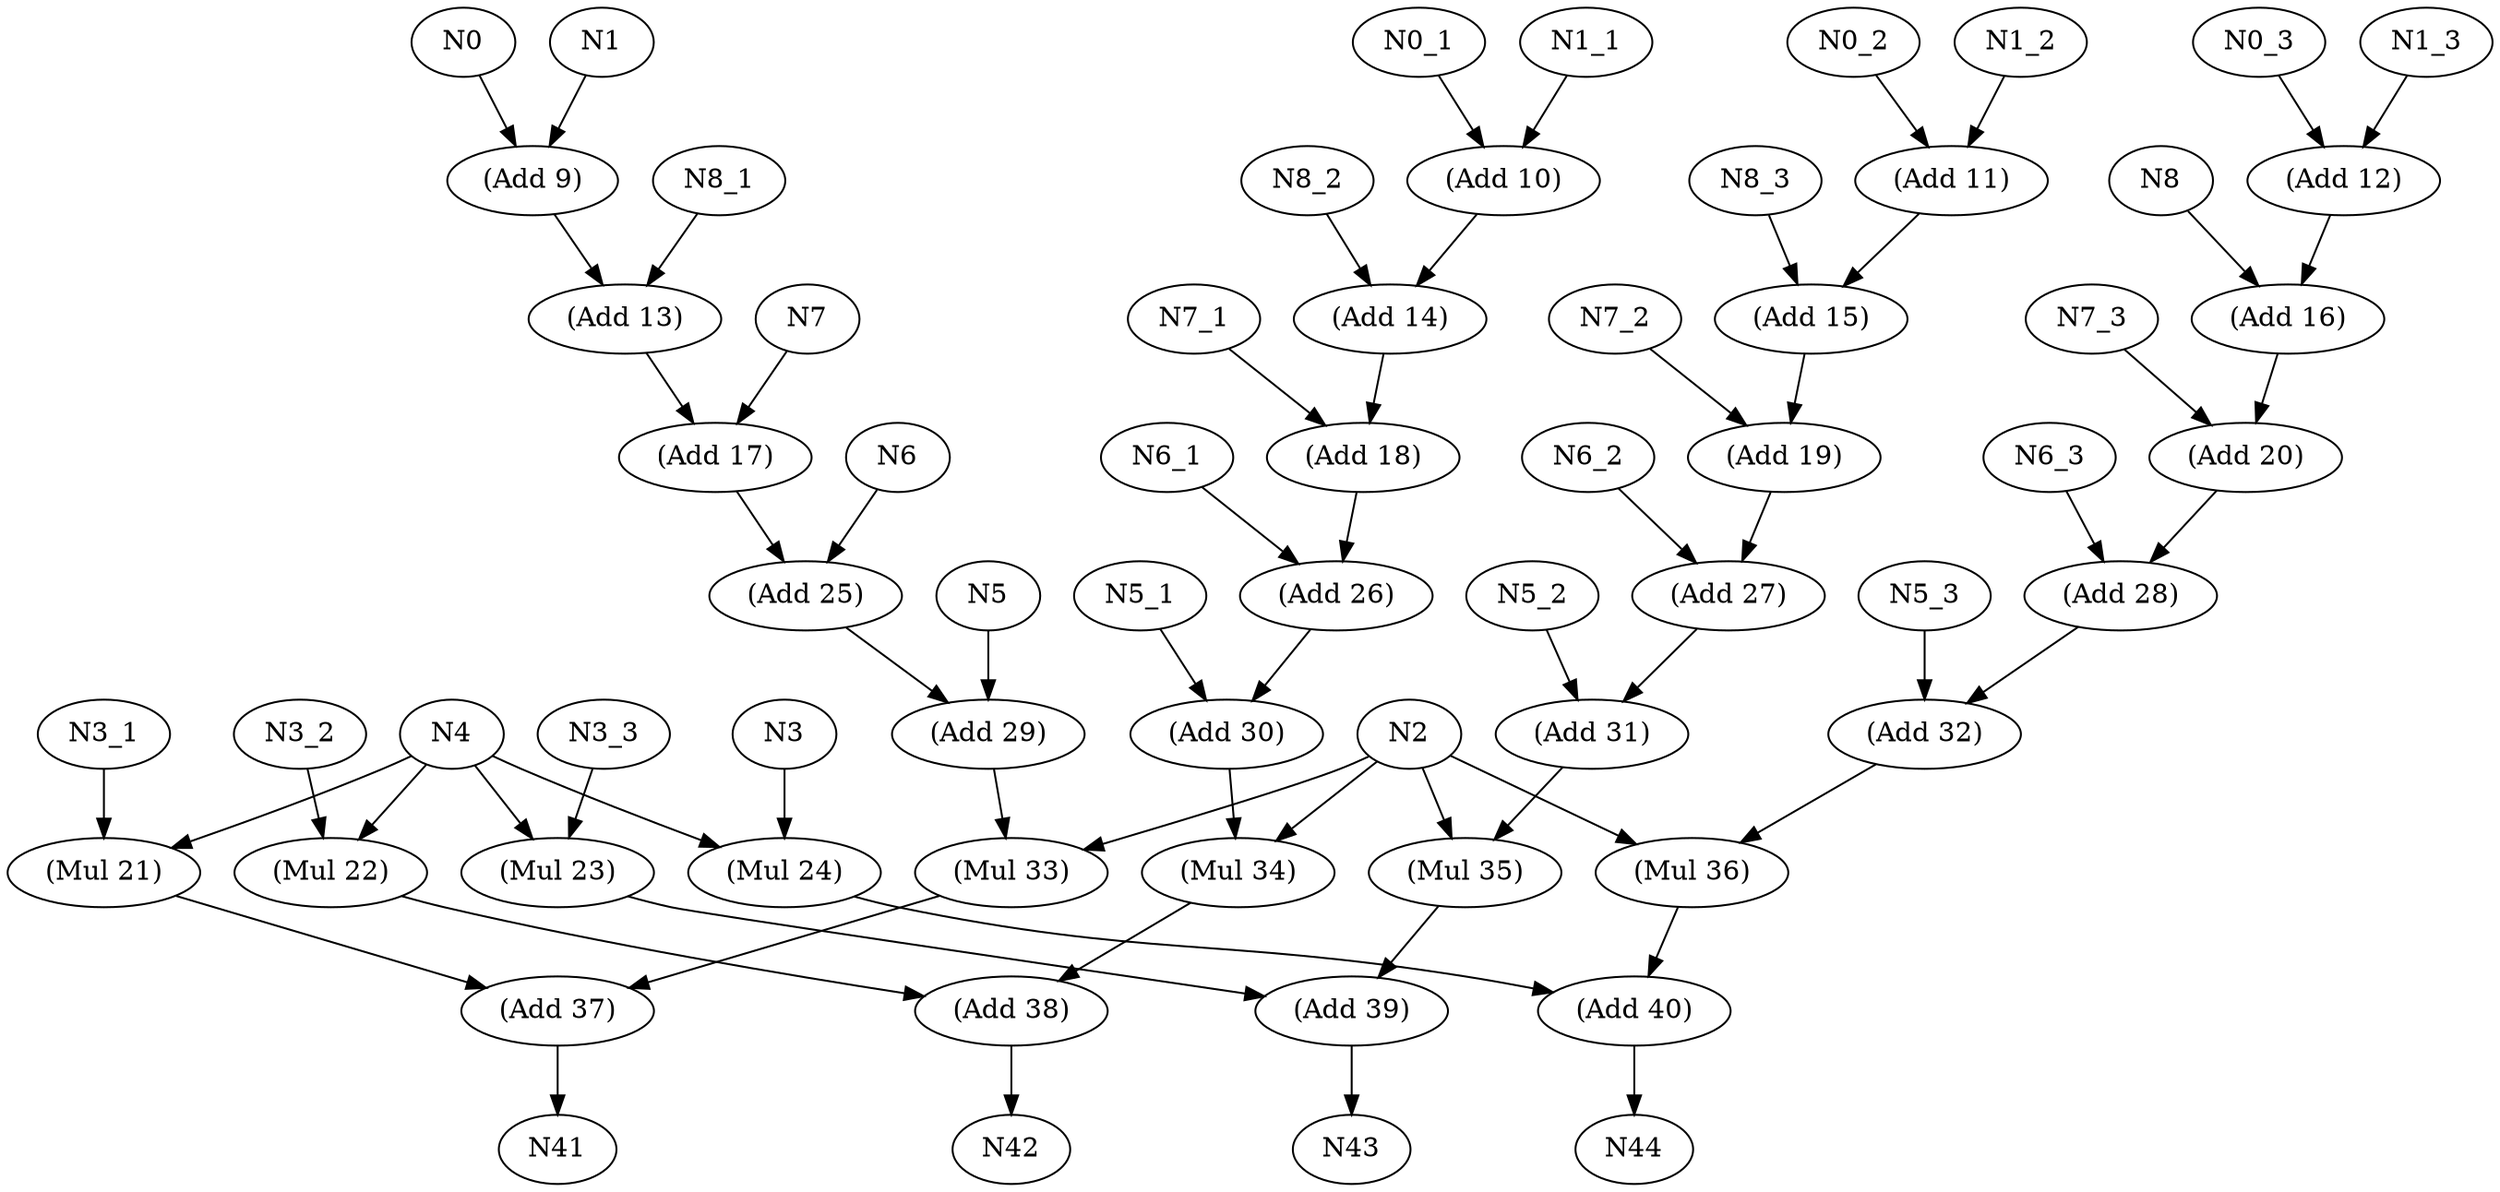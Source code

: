 Digraph G { 
newrank=true;
 N0 [ opcode= input]; 
 N0_1 [ opcode= input];
 N0_2 [ opcode= input];
 N0_3 [ opcode= input];
 N1 [ opcode= input]; 
 N1_1 [ opcode= input];
 N1_2 [ opcode= input];
 N1_3 [ opcode= input];
 N2 [ opcode= input]; 
  N3 [ opcode= input]; 
 N3_1 [ opcode= input];
 N3_2 [ opcode= input];
 N3_3 [ opcode= input];
 N4 [ opcode= input]; 
  N5 [ opcode= input]; 
 N5_1 [ opcode= input];
 N5_2 [ opcode= input];
 N5_3 [ opcode= input]; 
  N6 [ opcode= input]; 
 N6_1 [ opcode= input];
 N6_2 [ opcode= input];
 N6_3 [ opcode= input];
   N7 [ opcode= input]; 
 N7_1 [ opcode= input];
 N7_2 [ opcode= input];
 N7_3 [ opcode= input];
   N8 [ opcode= input]; 
 N8_1 [ opcode= input];
 N8_2 [ opcode= input];
 N8_3 [ opcode= input];
 N9 [ label = "(Add 9)", opcode =ADD]; 
N10 [ label = "(Add 10)", opcode =ADD]; 
N11 [ label = "(Add 11)", opcode =ADD]; 
N12 [ label = "(Add 12)", opcode =ADD]; 
N13 [ label = "(Add 13)", opcode =ADD]; 
N14 [ label = "(Add 14)", opcode =ADD]; 
N15 [ label = "(Add 15)", opcode =ADD]; 
N16 [ label = "(Add 16)", opcode =ADD]; 
N17 [ label = "(Add 17)", opcode =ADD]; 
N18 [ label = "(Add 18)", opcode =ADD]; 
N19 [ label = "(Add 19)", opcode =ADD]; 
N20 [ label = "(Add 20)", opcode =ADD]; 
N21 [ label = "(Mul 21)", opcode =Mul]; 
N22 [ label = "(Mul 22)", opcode =MUL]; 
N23 [ label = "(Mul 23)", opcode =MUL]; 
N24 [ label = "(Mul 24)", opcode =MUL]; 
N25 [ label = "(Add 25)", opcode =ADD];
N26 [ label = "(Add 26)", opcode = ADD]; 
N27 [ label = "(Add 27)", opcode = ADD]; 
N28 [ label = "(Add 28)", opcode = ADD]; 
N29 [ label = "(Add 29)", opcode = ADD];
N30 [ label = "(Add 30)", opcode = ADD];
N31 [ label = "(Add 31)", opcode = ADD]; 
N32 [ label = "(Add 32)", opcode = ADD];
N40 [ label = "(Add 40)", opcode =ADD]; 
N39 [ label = "(Add 39)", opcode =ADD];
N38 [ label = "(Add 38)", opcode =ADD]; 
N37 [ label = "(Add 37)", opcode =ADD]; 
N36 [ label = "(Mul 36)", opcode = MUL];
N35 [ label = "(Mul 35)", opcode = MUL]; 
N34 [ label = "(Mul 34)", opcode = MUL];
N33 [ label = "(Mul 33)", opcode = MUL];  
N41 [ opcode =output]; 
N42 [ opcode =output]; 
N43 [ opcode =output]; 
N44 [ opcode =output]; 
N0 -> N9[ color=black ];
N0_1 -> N10[ color=black ];
N0_2 -> N11[ color=black ];
N0_3 -> N12[ color=black ];
N1 -> N9[ color=black ];
N1_1 -> N10[ color=black ];
N1_2 -> N11[ color=black ];
N1_3 -> N12[ color=black ];
N2 -> N33[ color=black ];
N2 -> N34[ color=black ];
N2 -> N35[ color=black ];
N2 -> N36[ color=black ];
N3_1 -> N21[ color=black ];
N3_2 -> N22[ color=black ];
N3_3 -> N23[ color=black ];
N3 -> N24[ color=black ];
N4 -> N21[ color=black ];
N4 -> N22[ color=black ];
N4 -> N23[ color=black ];
N4 -> N24[ color=black ];
N5 -> N29[ color=black ];
N5_1 -> N30[ color=black ];
N5_2 -> N31[ color=black ];
N5_3 -> N32[ color=black ];
N6 -> N25[ color=black ];
N6_1 -> N26[ color=black ];
N6_2 -> N27[ color=black ];
N6_3 -> N28[ color=black ];
N7 -> N17[ color=black ];
N7_1 -> N18[ color=black ];
N7_2 -> N19[ color=black ];
N7_3 -> N20[ color=black ];
N8_1 -> N13[ color=black ];
N8_2 -> N14[ color=black ];
N8_3 -> N15[ color=black ];
N8 -> N16[ color=black ];
N9 -> N13[ color=black ];
N10 -> N14[ color=black ];
N11 -> N15[ color=black ];
N12 -> N16[ color=black ];
N13 -> N17[ color=black ];
N14 -> N18[ color=black ];
N15 -> N19[ color=black ];
N16 -> N20[ color=black ];
N17 -> N25[ color=black ];
N18 -> N26[ color=black ];
N19 -> N27[ color=black ];
N20 -> N28[ color=black ];
N21 -> N37[ color=black ];
N22 -> N38[ color=black ];
N23 -> N39[ color=black ];
N24 -> N40[ color=black ]; 
N25 -> N29[ color=black ];
N26 -> N30[ color=black ];
N27 -> N31[ color=black ];
N28 -> N32[ color=black ]; 
N29 -> N33[ color=black ]; 
N30 -> N34[ color=black ];
N31 -> N35[ color=black ];
N32 -> N36[ color=black ];
N33 -> N37[ color=black ]; 
N34 -> N38[ color=black ];
N35 -> N39[ color=black ]; 
N36 -> N40[ color=black ];
N37 -> N41[ color=black ];
N38 -> N42[ color=black ]; 
N39 -> N43[ color=black ];
N40 -> N44[ color=black ];


}
